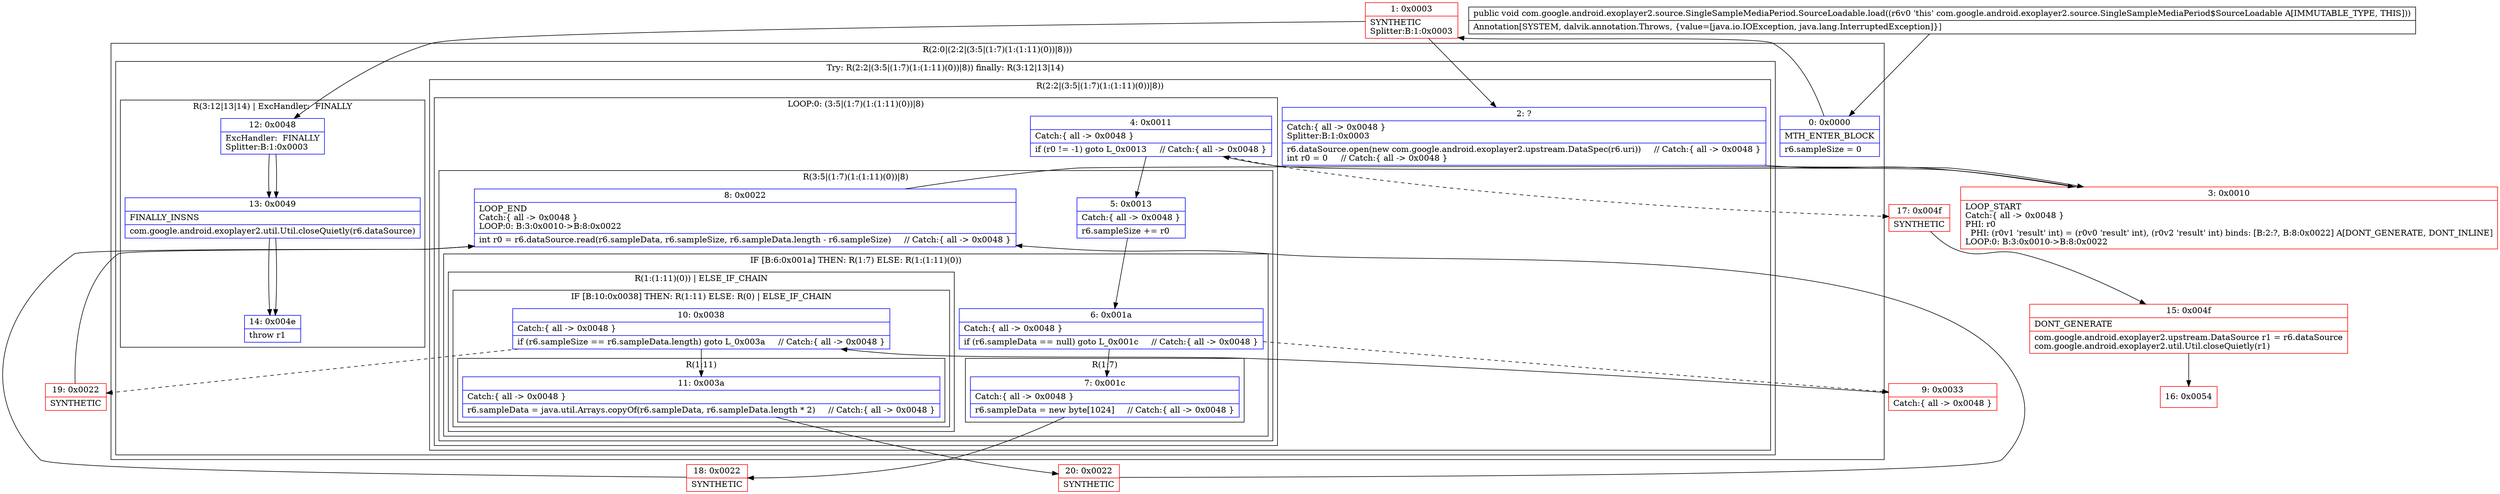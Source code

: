 digraph "CFG forcom.google.android.exoplayer2.source.SingleSampleMediaPeriod.SourceLoadable.load()V" {
subgraph cluster_Region_1816914767 {
label = "R(2:0|(2:2|(3:5|(1:7)(1:(1:11)(0))|8)))";
node [shape=record,color=blue];
Node_0 [shape=record,label="{0\:\ 0x0000|MTH_ENTER_BLOCK\l|r6.sampleSize = 0\l}"];
subgraph cluster_TryCatchRegion_76399004 {
label = "Try: R(2:2|(3:5|(1:7)(1:(1:11)(0))|8)) finally: R(3:12|13|14)";
node [shape=record,color=blue];
subgraph cluster_Region_1637424219 {
label = "R(2:2|(3:5|(1:7)(1:(1:11)(0))|8))";
node [shape=record,color=blue];
Node_2 [shape=record,label="{2\:\ ?|Catch:\{ all \-\> 0x0048 \}\lSplitter:B:1:0x0003\l|r6.dataSource.open(new com.google.android.exoplayer2.upstream.DataSpec(r6.uri))     \/\/ Catch:\{ all \-\> 0x0048 \}\lint r0 = 0     \/\/ Catch:\{ all \-\> 0x0048 \}\l}"];
subgraph cluster_LoopRegion_806644891 {
label = "LOOP:0: (3:5|(1:7)(1:(1:11)(0))|8)";
node [shape=record,color=blue];
Node_4 [shape=record,label="{4\:\ 0x0011|Catch:\{ all \-\> 0x0048 \}\l|if (r0 != \-1) goto L_0x0013     \/\/ Catch:\{ all \-\> 0x0048 \}\l}"];
subgraph cluster_Region_1062578095 {
label = "R(3:5|(1:7)(1:(1:11)(0))|8)";
node [shape=record,color=blue];
Node_5 [shape=record,label="{5\:\ 0x0013|Catch:\{ all \-\> 0x0048 \}\l|r6.sampleSize += r0\l}"];
subgraph cluster_IfRegion_676960537 {
label = "IF [B:6:0x001a] THEN: R(1:7) ELSE: R(1:(1:11)(0))";
node [shape=record,color=blue];
Node_6 [shape=record,label="{6\:\ 0x001a|Catch:\{ all \-\> 0x0048 \}\l|if (r6.sampleData == null) goto L_0x001c     \/\/ Catch:\{ all \-\> 0x0048 \}\l}"];
subgraph cluster_Region_355423435 {
label = "R(1:7)";
node [shape=record,color=blue];
Node_7 [shape=record,label="{7\:\ 0x001c|Catch:\{ all \-\> 0x0048 \}\l|r6.sampleData = new byte[1024]     \/\/ Catch:\{ all \-\> 0x0048 \}\l}"];
}
subgraph cluster_Region_646825138 {
label = "R(1:(1:11)(0)) | ELSE_IF_CHAIN\l";
node [shape=record,color=blue];
subgraph cluster_IfRegion_1290166494 {
label = "IF [B:10:0x0038] THEN: R(1:11) ELSE: R(0) | ELSE_IF_CHAIN\l";
node [shape=record,color=blue];
Node_10 [shape=record,label="{10\:\ 0x0038|Catch:\{ all \-\> 0x0048 \}\l|if (r6.sampleSize == r6.sampleData.length) goto L_0x003a     \/\/ Catch:\{ all \-\> 0x0048 \}\l}"];
subgraph cluster_Region_680769802 {
label = "R(1:11)";
node [shape=record,color=blue];
Node_11 [shape=record,label="{11\:\ 0x003a|Catch:\{ all \-\> 0x0048 \}\l|r6.sampleData = java.util.Arrays.copyOf(r6.sampleData, r6.sampleData.length * 2)     \/\/ Catch:\{ all \-\> 0x0048 \}\l}"];
}
subgraph cluster_Region_1207253471 {
label = "R(0)";
node [shape=record,color=blue];
}
}
}
}
Node_8 [shape=record,label="{8\:\ 0x0022|LOOP_END\lCatch:\{ all \-\> 0x0048 \}\lLOOP:0: B:3:0x0010\-\>B:8:0x0022\l|int r0 = r6.dataSource.read(r6.sampleData, r6.sampleSize, r6.sampleData.length \- r6.sampleSize)     \/\/ Catch:\{ all \-\> 0x0048 \}\l}"];
}
}
}
subgraph cluster_Region_253091271 {
label = "R(3:12|13|14) | ExcHandler:  FINALLY\l";
node [shape=record,color=blue];
Node_12 [shape=record,label="{12\:\ 0x0048|ExcHandler:  FINALLY\lSplitter:B:1:0x0003\l}"];
Node_13 [shape=record,label="{13\:\ 0x0049|FINALLY_INSNS\l|com.google.android.exoplayer2.util.Util.closeQuietly(r6.dataSource)\l}"];
Node_14 [shape=record,label="{14\:\ 0x004e|throw r1\l}"];
}
}
}
subgraph cluster_Region_253091271 {
label = "R(3:12|13|14) | ExcHandler:  FINALLY\l";
node [shape=record,color=blue];
Node_12 [shape=record,label="{12\:\ 0x0048|ExcHandler:  FINALLY\lSplitter:B:1:0x0003\l}"];
Node_13 [shape=record,label="{13\:\ 0x0049|FINALLY_INSNS\l|com.google.android.exoplayer2.util.Util.closeQuietly(r6.dataSource)\l}"];
Node_14 [shape=record,label="{14\:\ 0x004e|throw r1\l}"];
}
Node_1 [shape=record,color=red,label="{1\:\ 0x0003|SYNTHETIC\lSplitter:B:1:0x0003\l}"];
Node_3 [shape=record,color=red,label="{3\:\ 0x0010|LOOP_START\lCatch:\{ all \-\> 0x0048 \}\lPHI: r0 \l  PHI: (r0v1 'result' int) = (r0v0 'result' int), (r0v2 'result' int) binds: [B:2:?, B:8:0x0022] A[DONT_GENERATE, DONT_INLINE]\lLOOP:0: B:3:0x0010\-\>B:8:0x0022\l}"];
Node_9 [shape=record,color=red,label="{9\:\ 0x0033|Catch:\{ all \-\> 0x0048 \}\l}"];
Node_15 [shape=record,color=red,label="{15\:\ 0x004f|DONT_GENERATE\l|com.google.android.exoplayer2.upstream.DataSource r1 = r6.dataSource\lcom.google.android.exoplayer2.util.Util.closeQuietly(r1)\l}"];
Node_16 [shape=record,color=red,label="{16\:\ 0x0054}"];
Node_17 [shape=record,color=red,label="{17\:\ 0x004f|SYNTHETIC\l}"];
Node_18 [shape=record,color=red,label="{18\:\ 0x0022|SYNTHETIC\l}"];
Node_19 [shape=record,color=red,label="{19\:\ 0x0022|SYNTHETIC\l}"];
Node_20 [shape=record,color=red,label="{20\:\ 0x0022|SYNTHETIC\l}"];
MethodNode[shape=record,label="{public void com.google.android.exoplayer2.source.SingleSampleMediaPeriod.SourceLoadable.load((r6v0 'this' com.google.android.exoplayer2.source.SingleSampleMediaPeriod$SourceLoadable A[IMMUTABLE_TYPE, THIS]))  | Annotation[SYSTEM, dalvik.annotation.Throws, \{value=[java.io.IOException, java.lang.InterruptedException]\}]\l}"];
MethodNode -> Node_0;
Node_0 -> Node_1;
Node_2 -> Node_3;
Node_4 -> Node_5;
Node_4 -> Node_17[style=dashed];
Node_5 -> Node_6;
Node_6 -> Node_7;
Node_6 -> Node_9[style=dashed];
Node_7 -> Node_18;
Node_10 -> Node_11;
Node_10 -> Node_19[style=dashed];
Node_11 -> Node_20;
Node_8 -> Node_3;
Node_12 -> Node_13;
Node_13 -> Node_14;
Node_12 -> Node_13;
Node_13 -> Node_14;
Node_1 -> Node_2;
Node_1 -> Node_12;
Node_3 -> Node_4;
Node_9 -> Node_10;
Node_15 -> Node_16;
Node_17 -> Node_15;
Node_18 -> Node_8;
Node_19 -> Node_8;
Node_20 -> Node_8;
}

